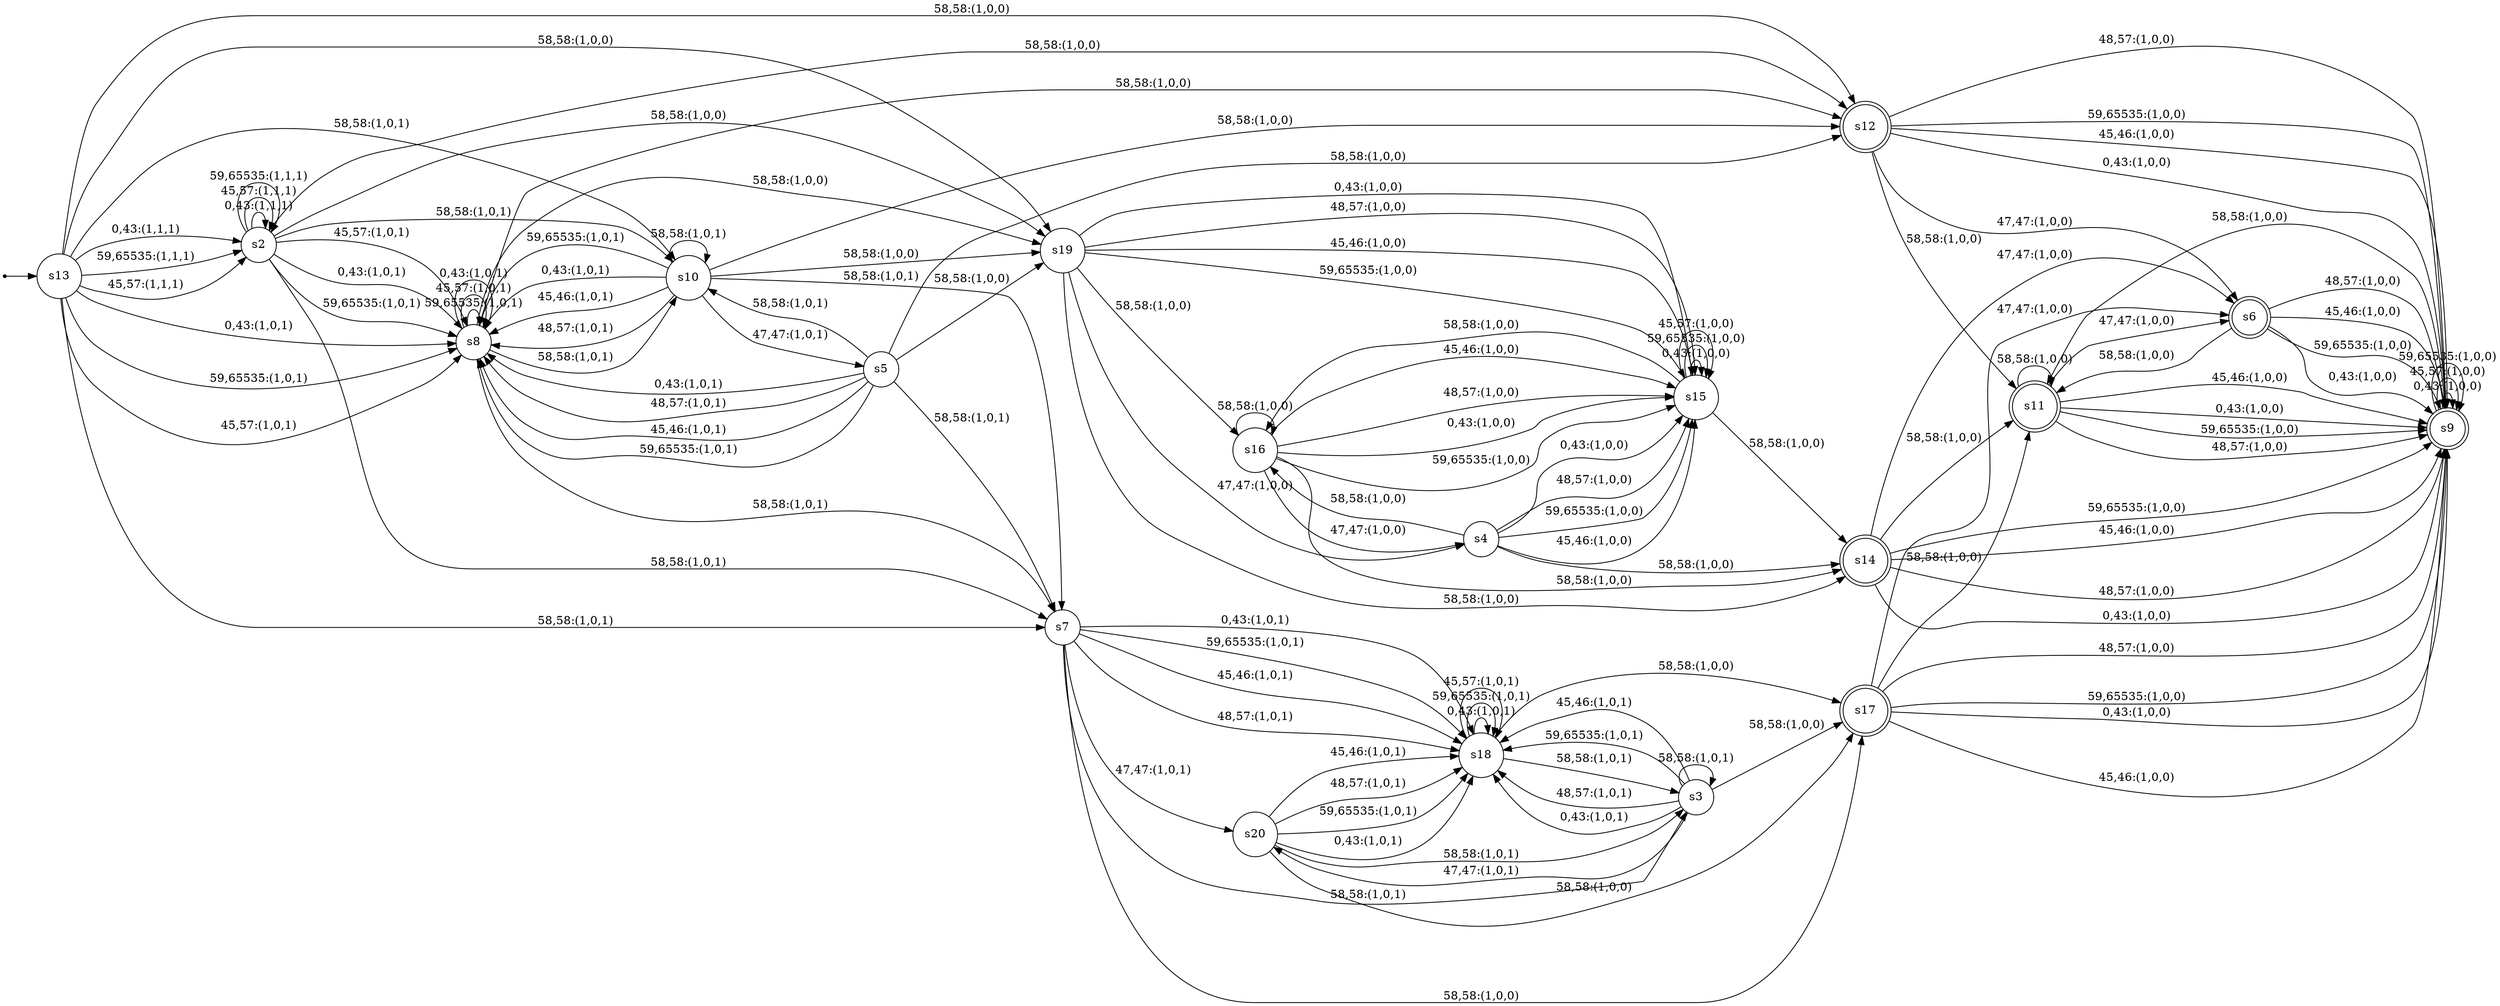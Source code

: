 
      digraph G {
        rankdir=LR;
        init [shape=point];
        node [shape = doublecircle];
        s11 s14 s17 s9 s12 s6
        node [shape = circle];
        init -> s13;
        s20 -> s18 [label = "59,65535:(1,0,1)"]
        s20 -> s18 [label = "0,43:(1,0,1)"]
        s20 -> s17 [label = "58,58:(1,0,0)"]
        s20 -> s18 [label = "45,46:(1,0,1)"]
        s20 -> s18 [label = "48,57:(1,0,1)"]
        s20 -> s3 [label = "58,58:(1,0,1)"]
        s19 -> s14 [label = "58,58:(1,0,0)"]
        s19 -> s16 [label = "58,58:(1,0,0)"]
        s19 -> s4 [label = "47,47:(1,0,0)"]
        s19 -> s15 [label = "0,43:(1,0,0)"]
        s19 -> s15 [label = "48,57:(1,0,0)"]
        s19 -> s15 [label = "45,46:(1,0,0)"]
        s19 -> s15 [label = "59,65535:(1,0,0)"]
        s18 -> s3 [label = "58,58:(1,0,1)"]
        s18 -> s18 [label = "0,43:(1,0,1)"]
        s18 -> s18 [label = "59,65535:(1,0,1)"]
        s18 -> s17 [label = "58,58:(1,0,0)"]
        s18 -> s18 [label = "45,57:(1,0,1)"]
        s17 -> s9 [label = "48,57:(1,0,0)"]
        s17 -> s6 [label = "47,47:(1,0,0)"]
        s17 -> s11 [label = "58,58:(1,0,0)"]
        s17 -> s9 [label = "59,65535:(1,0,0)"]
        s17 -> s9 [label = "0,43:(1,0,0)"]
        s17 -> s9 [label = "45,46:(1,0,0)"]
        s16 -> s14 [label = "58,58:(1,0,0)"]
        s16 -> s15 [label = "45,46:(1,0,0)"]
        s16 -> s4 [label = "47,47:(1,0,0)"]
        s16 -> s16 [label = "58,58:(1,0,0)"]
        s16 -> s15 [label = "48,57:(1,0,0)"]
        s16 -> s15 [label = "0,43:(1,0,0)"]
        s16 -> s15 [label = "59,65535:(1,0,0)"]
        s15 -> s14 [label = "58,58:(1,0,0)"]
        s15 -> s15 [label = "0,43:(1,0,0)"]
        s15 -> s16 [label = "58,58:(1,0,0)"]
        s15 -> s15 [label = "59,65535:(1,0,0)"]
        s15 -> s15 [label = "45,57:(1,0,0)"]
        s14 -> s6 [label = "47,47:(1,0,0)"]
        s14 -> s9 [label = "59,65535:(1,0,0)"]
        s14 -> s9 [label = "45,46:(1,0,0)"]
        s14 -> s11 [label = "58,58:(1,0,0)"]
        s14 -> s9 [label = "48,57:(1,0,0)"]
        s14 -> s9 [label = "0,43:(1,0,0)"]
        s13 -> s2 [label = "45,57:(1,1,1)"]
        s13 -> s8 [label = "59,65535:(1,0,1)"]
        s13 -> s19 [label = "58,58:(1,0,0)"]
        s13 -> s7 [label = "58,58:(1,0,1)"]
        s13 -> s10 [label = "58,58:(1,0,1)"]
        s13 -> s8 [label = "45,57:(1,0,1)"]
        s13 -> s12 [label = "58,58:(1,0,0)"]
        s13 -> s2 [label = "0,43:(1,1,1)"]
        s13 -> s2 [label = "59,65535:(1,1,1)"]
        s13 -> s8 [label = "0,43:(1,0,1)"]
        s12 -> s9 [label = "48,57:(1,0,0)"]
        s12 -> s9 [label = "59,65535:(1,0,0)"]
        s12 -> s9 [label = "45,46:(1,0,0)"]
        s12 -> s6 [label = "47,47:(1,0,0)"]
        s12 -> s11 [label = "58,58:(1,0,0)"]
        s12 -> s9 [label = "0,43:(1,0,0)"]
        s11 -> s9 [label = "45,46:(1,0,0)"]
        s11 -> s11 [label = "58,58:(1,0,0)"]
        s11 -> s9 [label = "0,43:(1,0,0)"]
        s11 -> s9 [label = "59,65535:(1,0,0)"]
        s11 -> s6 [label = "47,47:(1,0,0)"]
        s11 -> s9 [label = "48,57:(1,0,0)"]
        s10 -> s7 [label = "58,58:(1,0,1)"]
        s10 -> s8 [label = "59,65535:(1,0,1)"]
        s10 -> s12 [label = "58,58:(1,0,0)"]
        s10 -> s5 [label = "47,47:(1,0,1)"]
        s10 -> s8 [label = "0,43:(1,0,1)"]
        s10 -> s8 [label = "45,46:(1,0,1)"]
        s10 -> s10 [label = "58,58:(1,0,1)"]
        s10 -> s8 [label = "48,57:(1,0,1)"]
        s10 -> s19 [label = "58,58:(1,0,0)"]
        s9 -> s11 [label = "58,58:(1,0,0)"]
        s9 -> s9 [label = "0,43:(1,0,0)"]
        s9 -> s9 [label = "45,57:(1,0,0)"]
        s9 -> s9 [label = "59,65535:(1,0,0)"]
        s8 -> s7 [label = "58,58:(1,0,1)"]
        s8 -> s10 [label = "58,58:(1,0,1)"]
        s8 -> s8 [label = "59,65535:(1,0,1)"]
        s8 -> s19 [label = "58,58:(1,0,0)"]
        s8 -> s8 [label = "45,57:(1,0,1)"]
        s8 -> s8 [label = "0,43:(1,0,1)"]
        s8 -> s12 [label = "58,58:(1,0,0)"]
        s7 -> s3 [label = "58,58:(1,0,1)"]
        s7 -> s20 [label = "47,47:(1,0,1)"]
        s7 -> s18 [label = "0,43:(1,0,1)"]
        s7 -> s18 [label = "59,65535:(1,0,1)"]
        s7 -> s18 [label = "45,46:(1,0,1)"]
        s7 -> s18 [label = "48,57:(1,0,1)"]
        s7 -> s17 [label = "58,58:(1,0,0)"]
        s6 -> s9 [label = "45,46:(1,0,0)"]
        s6 -> s9 [label = "59,65535:(1,0,0)"]
        s6 -> s9 [label = "0,43:(1,0,0)"]
        s6 -> s9 [label = "48,57:(1,0,0)"]
        s6 -> s11 [label = "58,58:(1,0,0)"]
        s5 -> s10 [label = "58,58:(1,0,1)"]
        s5 -> s7 [label = "58,58:(1,0,1)"]
        s5 -> s12 [label = "58,58:(1,0,0)"]
        s5 -> s19 [label = "58,58:(1,0,0)"]
        s5 -> s8 [label = "0,43:(1,0,1)"]
        s5 -> s8 [label = "48,57:(1,0,1)"]
        s5 -> s8 [label = "45,46:(1,0,1)"]
        s5 -> s8 [label = "59,65535:(1,0,1)"]
        s4 -> s15 [label = "0,43:(1,0,0)"]
        s4 -> s15 [label = "48,57:(1,0,0)"]
        s4 -> s14 [label = "58,58:(1,0,0)"]
        s4 -> s15 [label = "59,65535:(1,0,0)"]
        s4 -> s16 [label = "58,58:(1,0,0)"]
        s4 -> s15 [label = "45,46:(1,0,0)"]
        s3 -> s3 [label = "58,58:(1,0,1)"]
        s3 -> s18 [label = "48,57:(1,0,1)"]
        s3 -> s18 [label = "0,43:(1,0,1)"]
        s3 -> s17 [label = "58,58:(1,0,0)"]
        s3 -> s20 [label = "47,47:(1,0,1)"]
        s3 -> s18 [label = "45,46:(1,0,1)"]
        s3 -> s18 [label = "59,65535:(1,0,1)"]
        s2 -> s19 [label = "58,58:(1,0,0)"]
        s2 -> s2 [label = "0,43:(1,1,1)"]
        s2 -> s8 [label = "45,57:(1,0,1)"]
        s2 -> s10 [label = "58,58:(1,0,1)"]
        s2 -> s8 [label = "0,43:(1,0,1)"]
        s2 -> s7 [label = "58,58:(1,0,1)"]
        s2 -> s2 [label = "45,57:(1,1,1)"]
        s2 -> s12 [label = "58,58:(1,0,0)"]
        s2 -> s2 [label = "59,65535:(1,1,1)"]
        s2 -> s8 [label = "59,65535:(1,0,1)"]}